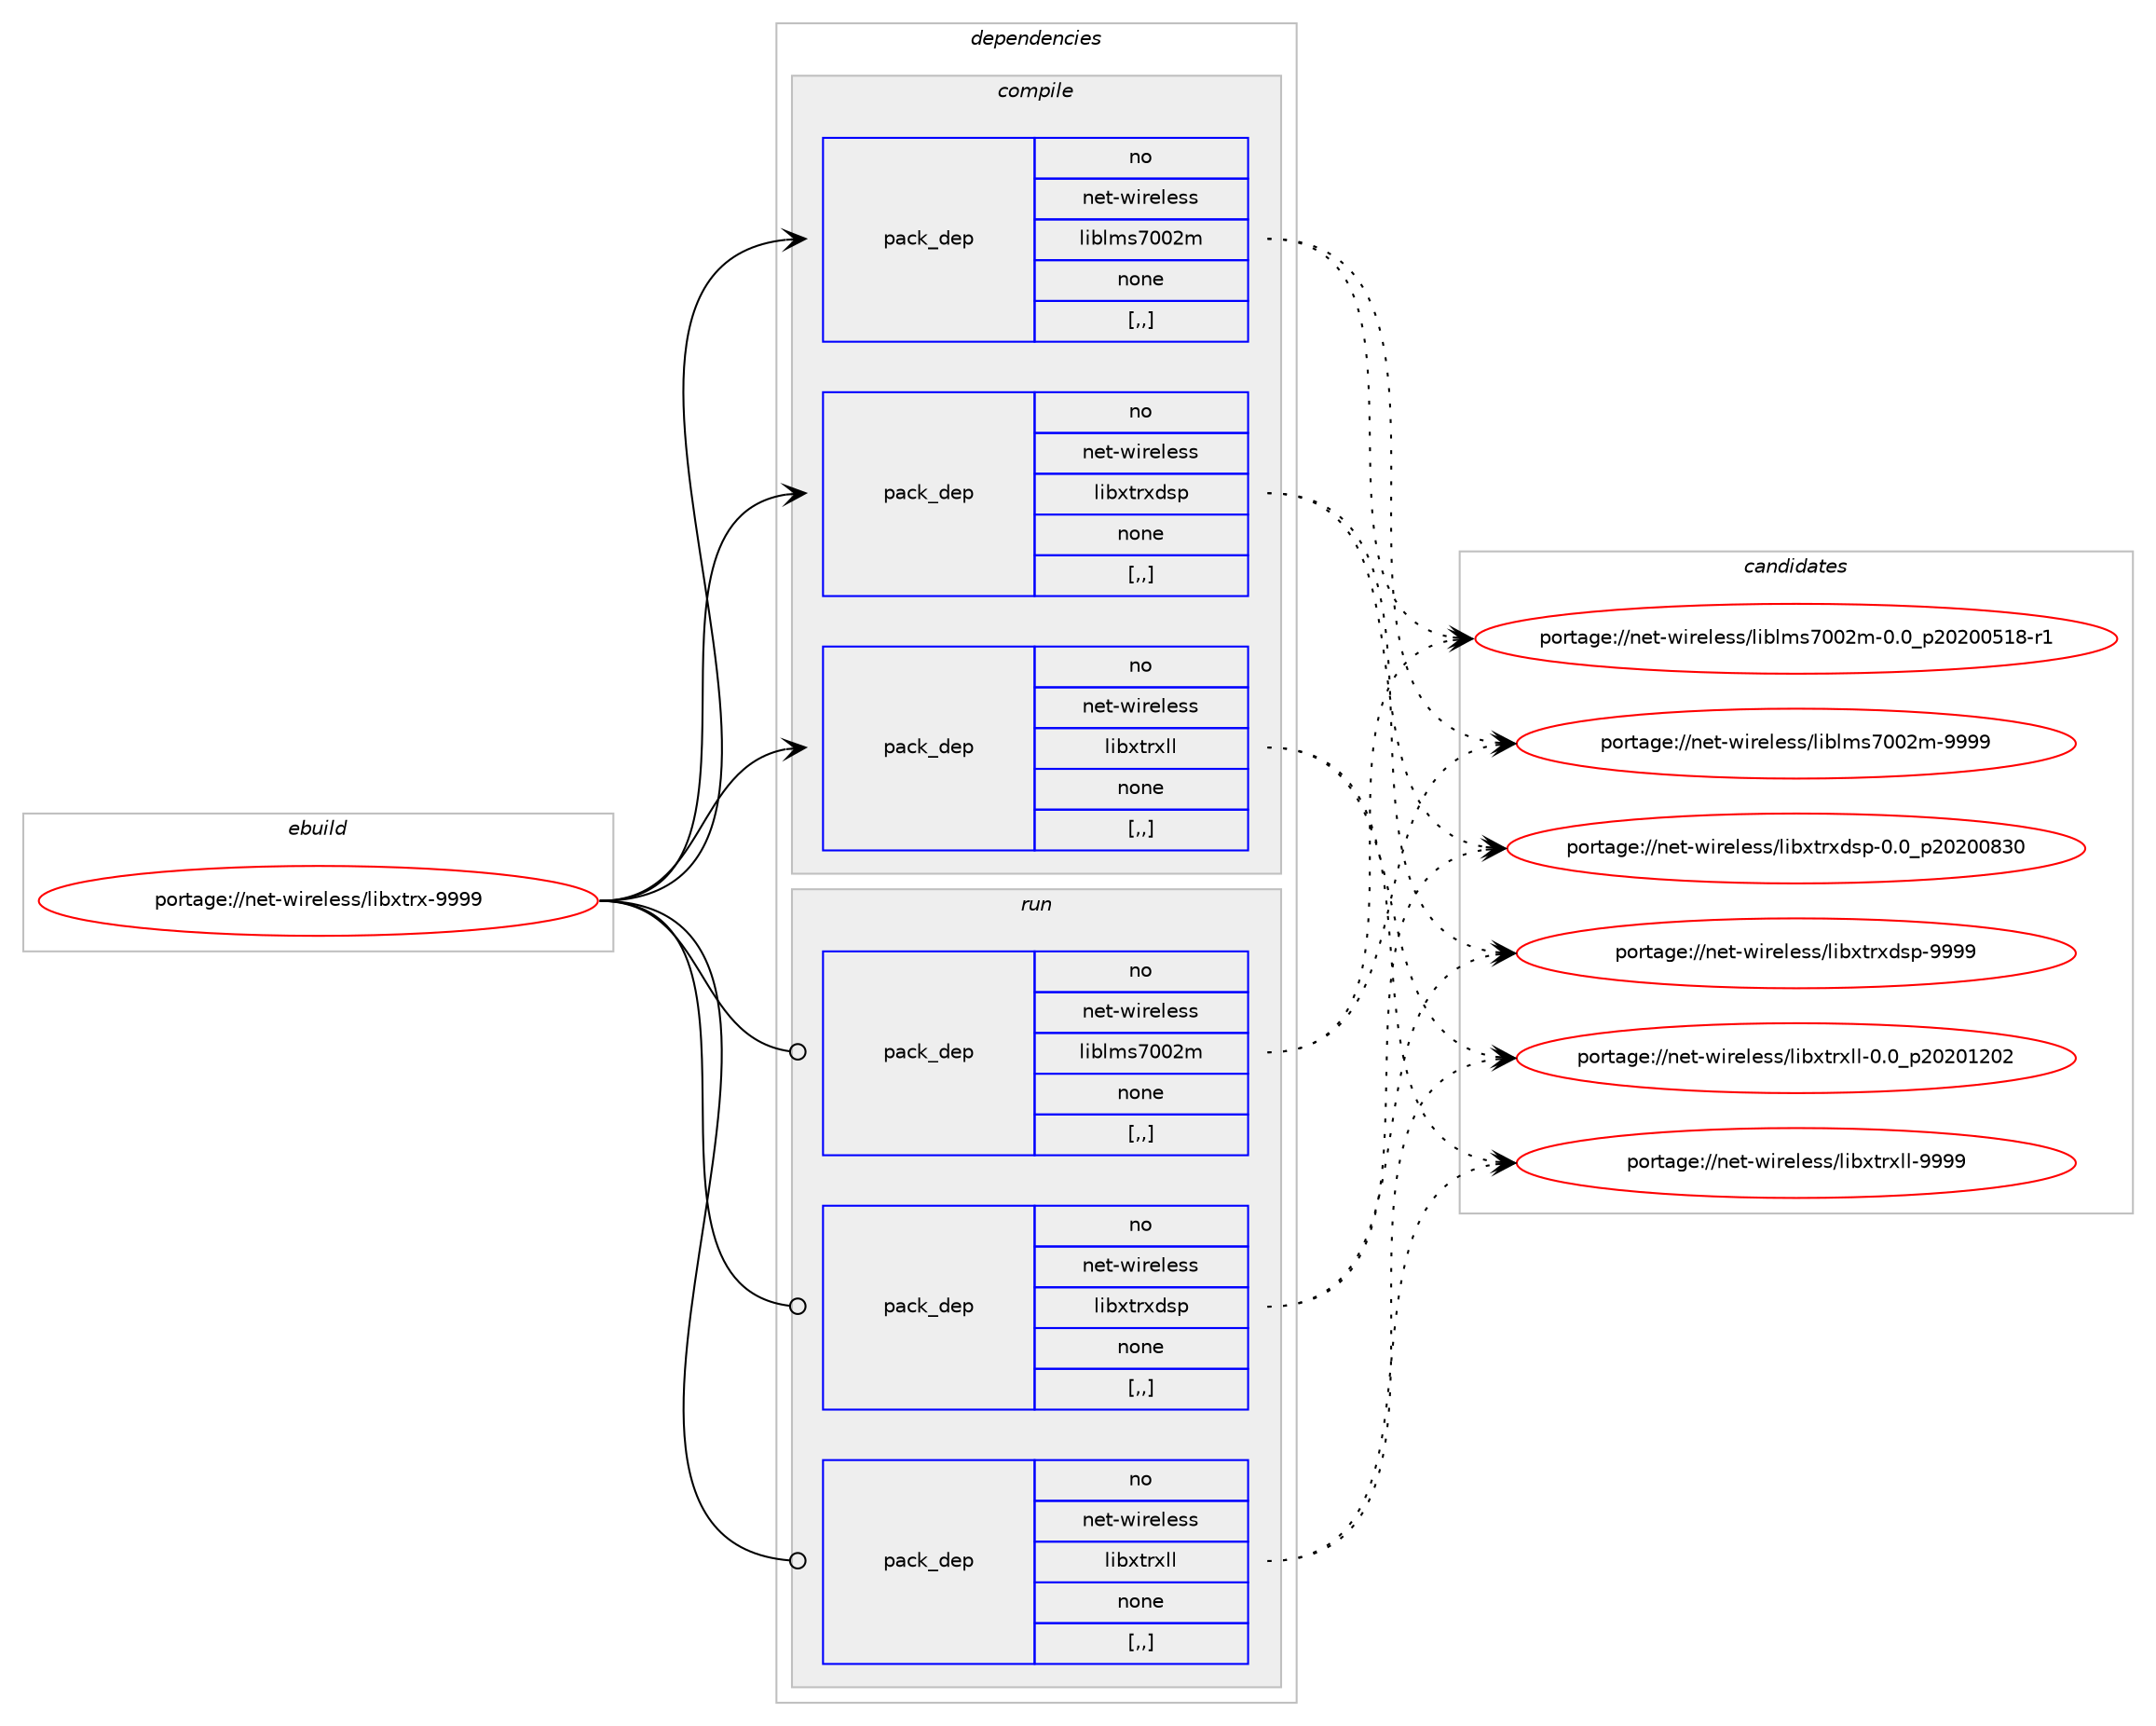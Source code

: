 digraph prolog {

# *************
# Graph options
# *************

newrank=true;
concentrate=true;
compound=true;
graph [rankdir=LR,fontname=Helvetica,fontsize=10,ranksep=1.5];#, ranksep=2.5, nodesep=0.2];
edge  [arrowhead=vee];
node  [fontname=Helvetica,fontsize=10];

# **********
# The ebuild
# **********

subgraph cluster_leftcol {
color=gray;
rank=same;
label=<<i>ebuild</i>>;
id [label="portage://net-wireless/libxtrx-9999", color=red, width=4, href="../net-wireless/libxtrx-9999.svg"];
}

# ****************
# The dependencies
# ****************

subgraph cluster_midcol {
color=gray;
label=<<i>dependencies</i>>;
subgraph cluster_compile {
fillcolor="#eeeeee";
style=filled;
label=<<i>compile</i>>;
subgraph pack277267 {
dependency380873 [label=<<TABLE BORDER="0" CELLBORDER="1" CELLSPACING="0" CELLPADDING="4" WIDTH="220"><TR><TD ROWSPAN="6" CELLPADDING="30">pack_dep</TD></TR><TR><TD WIDTH="110">no</TD></TR><TR><TD>net-wireless</TD></TR><TR><TD>liblms7002m</TD></TR><TR><TD>none</TD></TR><TR><TD>[,,]</TD></TR></TABLE>>, shape=none, color=blue];
}
id:e -> dependency380873:w [weight=20,style="solid",arrowhead="vee"];
subgraph pack277268 {
dependency380874 [label=<<TABLE BORDER="0" CELLBORDER="1" CELLSPACING="0" CELLPADDING="4" WIDTH="220"><TR><TD ROWSPAN="6" CELLPADDING="30">pack_dep</TD></TR><TR><TD WIDTH="110">no</TD></TR><TR><TD>net-wireless</TD></TR><TR><TD>libxtrxdsp</TD></TR><TR><TD>none</TD></TR><TR><TD>[,,]</TD></TR></TABLE>>, shape=none, color=blue];
}
id:e -> dependency380874:w [weight=20,style="solid",arrowhead="vee"];
subgraph pack277269 {
dependency380875 [label=<<TABLE BORDER="0" CELLBORDER="1" CELLSPACING="0" CELLPADDING="4" WIDTH="220"><TR><TD ROWSPAN="6" CELLPADDING="30">pack_dep</TD></TR><TR><TD WIDTH="110">no</TD></TR><TR><TD>net-wireless</TD></TR><TR><TD>libxtrxll</TD></TR><TR><TD>none</TD></TR><TR><TD>[,,]</TD></TR></TABLE>>, shape=none, color=blue];
}
id:e -> dependency380875:w [weight=20,style="solid",arrowhead="vee"];
}
subgraph cluster_compileandrun {
fillcolor="#eeeeee";
style=filled;
label=<<i>compile and run</i>>;
}
subgraph cluster_run {
fillcolor="#eeeeee";
style=filled;
label=<<i>run</i>>;
subgraph pack277270 {
dependency380876 [label=<<TABLE BORDER="0" CELLBORDER="1" CELLSPACING="0" CELLPADDING="4" WIDTH="220"><TR><TD ROWSPAN="6" CELLPADDING="30">pack_dep</TD></TR><TR><TD WIDTH="110">no</TD></TR><TR><TD>net-wireless</TD></TR><TR><TD>liblms7002m</TD></TR><TR><TD>none</TD></TR><TR><TD>[,,]</TD></TR></TABLE>>, shape=none, color=blue];
}
id:e -> dependency380876:w [weight=20,style="solid",arrowhead="odot"];
subgraph pack277271 {
dependency380877 [label=<<TABLE BORDER="0" CELLBORDER="1" CELLSPACING="0" CELLPADDING="4" WIDTH="220"><TR><TD ROWSPAN="6" CELLPADDING="30">pack_dep</TD></TR><TR><TD WIDTH="110">no</TD></TR><TR><TD>net-wireless</TD></TR><TR><TD>libxtrxdsp</TD></TR><TR><TD>none</TD></TR><TR><TD>[,,]</TD></TR></TABLE>>, shape=none, color=blue];
}
id:e -> dependency380877:w [weight=20,style="solid",arrowhead="odot"];
subgraph pack277272 {
dependency380878 [label=<<TABLE BORDER="0" CELLBORDER="1" CELLSPACING="0" CELLPADDING="4" WIDTH="220"><TR><TD ROWSPAN="6" CELLPADDING="30">pack_dep</TD></TR><TR><TD WIDTH="110">no</TD></TR><TR><TD>net-wireless</TD></TR><TR><TD>libxtrxll</TD></TR><TR><TD>none</TD></TR><TR><TD>[,,]</TD></TR></TABLE>>, shape=none, color=blue];
}
id:e -> dependency380878:w [weight=20,style="solid",arrowhead="odot"];
}
}

# **************
# The candidates
# **************

subgraph cluster_choices {
rank=same;
color=gray;
label=<<i>candidates</i>>;

subgraph choice277267 {
color=black;
nodesep=1;
choice11010111645119105114101108101115115471081059810810911555484850109454846489511250485048485349564511449 [label="portage://net-wireless/liblms7002m-0.0_p20200518-r1", color=red, width=4,href="../net-wireless/liblms7002m-0.0_p20200518-r1.svg"];
choice110101116451191051141011081011151154710810598108109115554848501094557575757 [label="portage://net-wireless/liblms7002m-9999", color=red, width=4,href="../net-wireless/liblms7002m-9999.svg"];
dependency380873:e -> choice11010111645119105114101108101115115471081059810810911555484850109454846489511250485048485349564511449:w [style=dotted,weight="100"];
dependency380873:e -> choice110101116451191051141011081011151154710810598108109115554848501094557575757:w [style=dotted,weight="100"];
}
subgraph choice277268 {
color=black;
nodesep=1;
choice11010111645119105114101108101115115471081059812011611412010011511245484648951125048504848565148 [label="portage://net-wireless/libxtrxdsp-0.0_p20200830", color=red, width=4,href="../net-wireless/libxtrxdsp-0.0_p20200830.svg"];
choice1101011164511910511410110810111511547108105981201161141201001151124557575757 [label="portage://net-wireless/libxtrxdsp-9999", color=red, width=4,href="../net-wireless/libxtrxdsp-9999.svg"];
dependency380874:e -> choice11010111645119105114101108101115115471081059812011611412010011511245484648951125048504848565148:w [style=dotted,weight="100"];
dependency380874:e -> choice1101011164511910511410110810111511547108105981201161141201001151124557575757:w [style=dotted,weight="100"];
}
subgraph choice277269 {
color=black;
nodesep=1;
choice11010111645119105114101108101115115471081059812011611412010810845484648951125048504849504850 [label="portage://net-wireless/libxtrxll-0.0_p20201202", color=red, width=4,href="../net-wireless/libxtrxll-0.0_p20201202.svg"];
choice1101011164511910511410110810111511547108105981201161141201081084557575757 [label="portage://net-wireless/libxtrxll-9999", color=red, width=4,href="../net-wireless/libxtrxll-9999.svg"];
dependency380875:e -> choice11010111645119105114101108101115115471081059812011611412010810845484648951125048504849504850:w [style=dotted,weight="100"];
dependency380875:e -> choice1101011164511910511410110810111511547108105981201161141201081084557575757:w [style=dotted,weight="100"];
}
subgraph choice277270 {
color=black;
nodesep=1;
choice11010111645119105114101108101115115471081059810810911555484850109454846489511250485048485349564511449 [label="portage://net-wireless/liblms7002m-0.0_p20200518-r1", color=red, width=4,href="../net-wireless/liblms7002m-0.0_p20200518-r1.svg"];
choice110101116451191051141011081011151154710810598108109115554848501094557575757 [label="portage://net-wireless/liblms7002m-9999", color=red, width=4,href="../net-wireless/liblms7002m-9999.svg"];
dependency380876:e -> choice11010111645119105114101108101115115471081059810810911555484850109454846489511250485048485349564511449:w [style=dotted,weight="100"];
dependency380876:e -> choice110101116451191051141011081011151154710810598108109115554848501094557575757:w [style=dotted,weight="100"];
}
subgraph choice277271 {
color=black;
nodesep=1;
choice11010111645119105114101108101115115471081059812011611412010011511245484648951125048504848565148 [label="portage://net-wireless/libxtrxdsp-0.0_p20200830", color=red, width=4,href="../net-wireless/libxtrxdsp-0.0_p20200830.svg"];
choice1101011164511910511410110810111511547108105981201161141201001151124557575757 [label="portage://net-wireless/libxtrxdsp-9999", color=red, width=4,href="../net-wireless/libxtrxdsp-9999.svg"];
dependency380877:e -> choice11010111645119105114101108101115115471081059812011611412010011511245484648951125048504848565148:w [style=dotted,weight="100"];
dependency380877:e -> choice1101011164511910511410110810111511547108105981201161141201001151124557575757:w [style=dotted,weight="100"];
}
subgraph choice277272 {
color=black;
nodesep=1;
choice11010111645119105114101108101115115471081059812011611412010810845484648951125048504849504850 [label="portage://net-wireless/libxtrxll-0.0_p20201202", color=red, width=4,href="../net-wireless/libxtrxll-0.0_p20201202.svg"];
choice1101011164511910511410110810111511547108105981201161141201081084557575757 [label="portage://net-wireless/libxtrxll-9999", color=red, width=4,href="../net-wireless/libxtrxll-9999.svg"];
dependency380878:e -> choice11010111645119105114101108101115115471081059812011611412010810845484648951125048504849504850:w [style=dotted,weight="100"];
dependency380878:e -> choice1101011164511910511410110810111511547108105981201161141201081084557575757:w [style=dotted,weight="100"];
}
}

}
